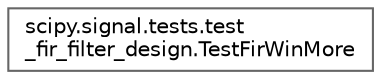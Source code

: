 digraph "Graphical Class Hierarchy"
{
 // LATEX_PDF_SIZE
  bgcolor="transparent";
  edge [fontname=Helvetica,fontsize=10,labelfontname=Helvetica,labelfontsize=10];
  node [fontname=Helvetica,fontsize=10,shape=box,height=0.2,width=0.4];
  rankdir="LR";
  Node0 [id="Node000000",label="scipy.signal.tests.test\l_fir_filter_design.TestFirWinMore",height=0.2,width=0.4,color="grey40", fillcolor="white", style="filled",URL="$d5/dad/classscipy_1_1signal_1_1tests_1_1test__fir__filter__design_1_1TestFirWinMore.html",tooltip=" "];
}
